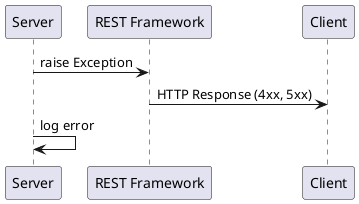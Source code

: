 @startuml
Server -> "REST Framework": raise Exception
"REST Framework" -> Client: HTTP Response (4xx, 5xx)
Server -> Server: log error
@enduml
